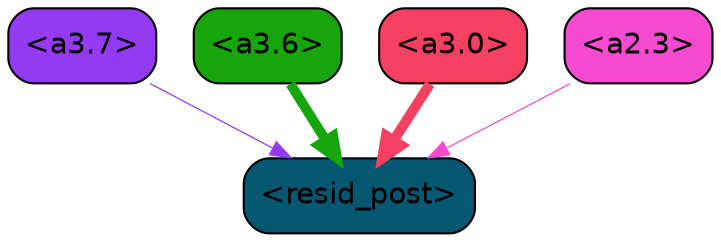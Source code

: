 strict digraph "" {
	graph [bgcolor=transparent,
		layout=dot,
		overlap=false,
		splines=true
	];
	"<a3.7>"	[color=black,
		fillcolor="#943af3",
		fontname=Helvetica,
		shape=box,
		style="filled, rounded"];
	"<resid_post>"	[color=black,
		fillcolor="#055772",
		fontname=Helvetica,
		shape=box,
		style="filled, rounded"];
	"<a3.7>" -> "<resid_post>"	[color="#943af3",
		penwidth=0.6];
	"<a3.6>"	[color=black,
		fillcolor="#16a50a",
		fontname=Helvetica,
		shape=box,
		style="filled, rounded"];
	"<a3.6>" -> "<resid_post>"	[color="#16a50a",
		penwidth=4.7534414529800415];
	"<a3.0>"	[color=black,
		fillcolor="#f64062",
		fontname=Helvetica,
		shape=box,
		style="filled, rounded"];
	"<a3.0>" -> "<resid_post>"	[color="#f64062",
		penwidth=4.898576855659485];
	"<a2.3>"	[color=black,
		fillcolor="#f74ad2",
		fontname=Helvetica,
		shape=box,
		style="filled, rounded"];
	"<a2.3>" -> "<resid_post>"	[color="#f74ad2",
		penwidth=0.6];
}
